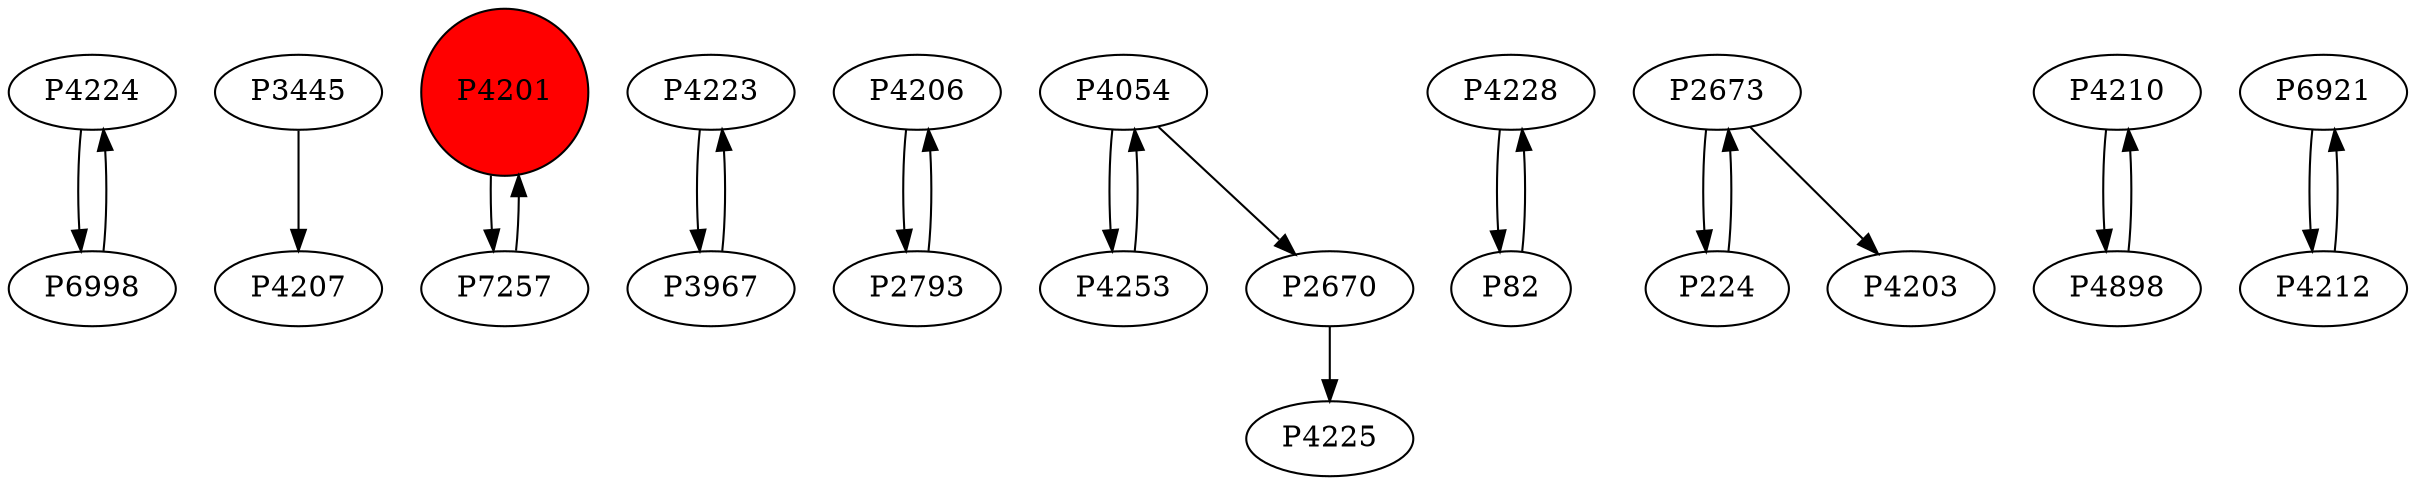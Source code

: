 digraph {
	P4224 -> P6998
	P3445 -> P4207
	P4201 -> P7257
	P4223 -> P3967
	P4206 -> P2793
	P2670 -> P4225
	P4228 -> P82
	P2673 -> P224
	P4253 -> P4054
	P4054 -> P4253
	P2673 -> P4203
	P4210 -> P4898
	P2793 -> P4206
	P224 -> P2673
	P7257 -> P4201
	P6921 -> P4212
	P4054 -> P2670
	P4212 -> P6921
	P3967 -> P4223
	P6998 -> P4224
	P82 -> P4228
	P4898 -> P4210
	P4201 [shape=circle]
	P4201 [style=filled]
	P4201 [fillcolor=red]
}